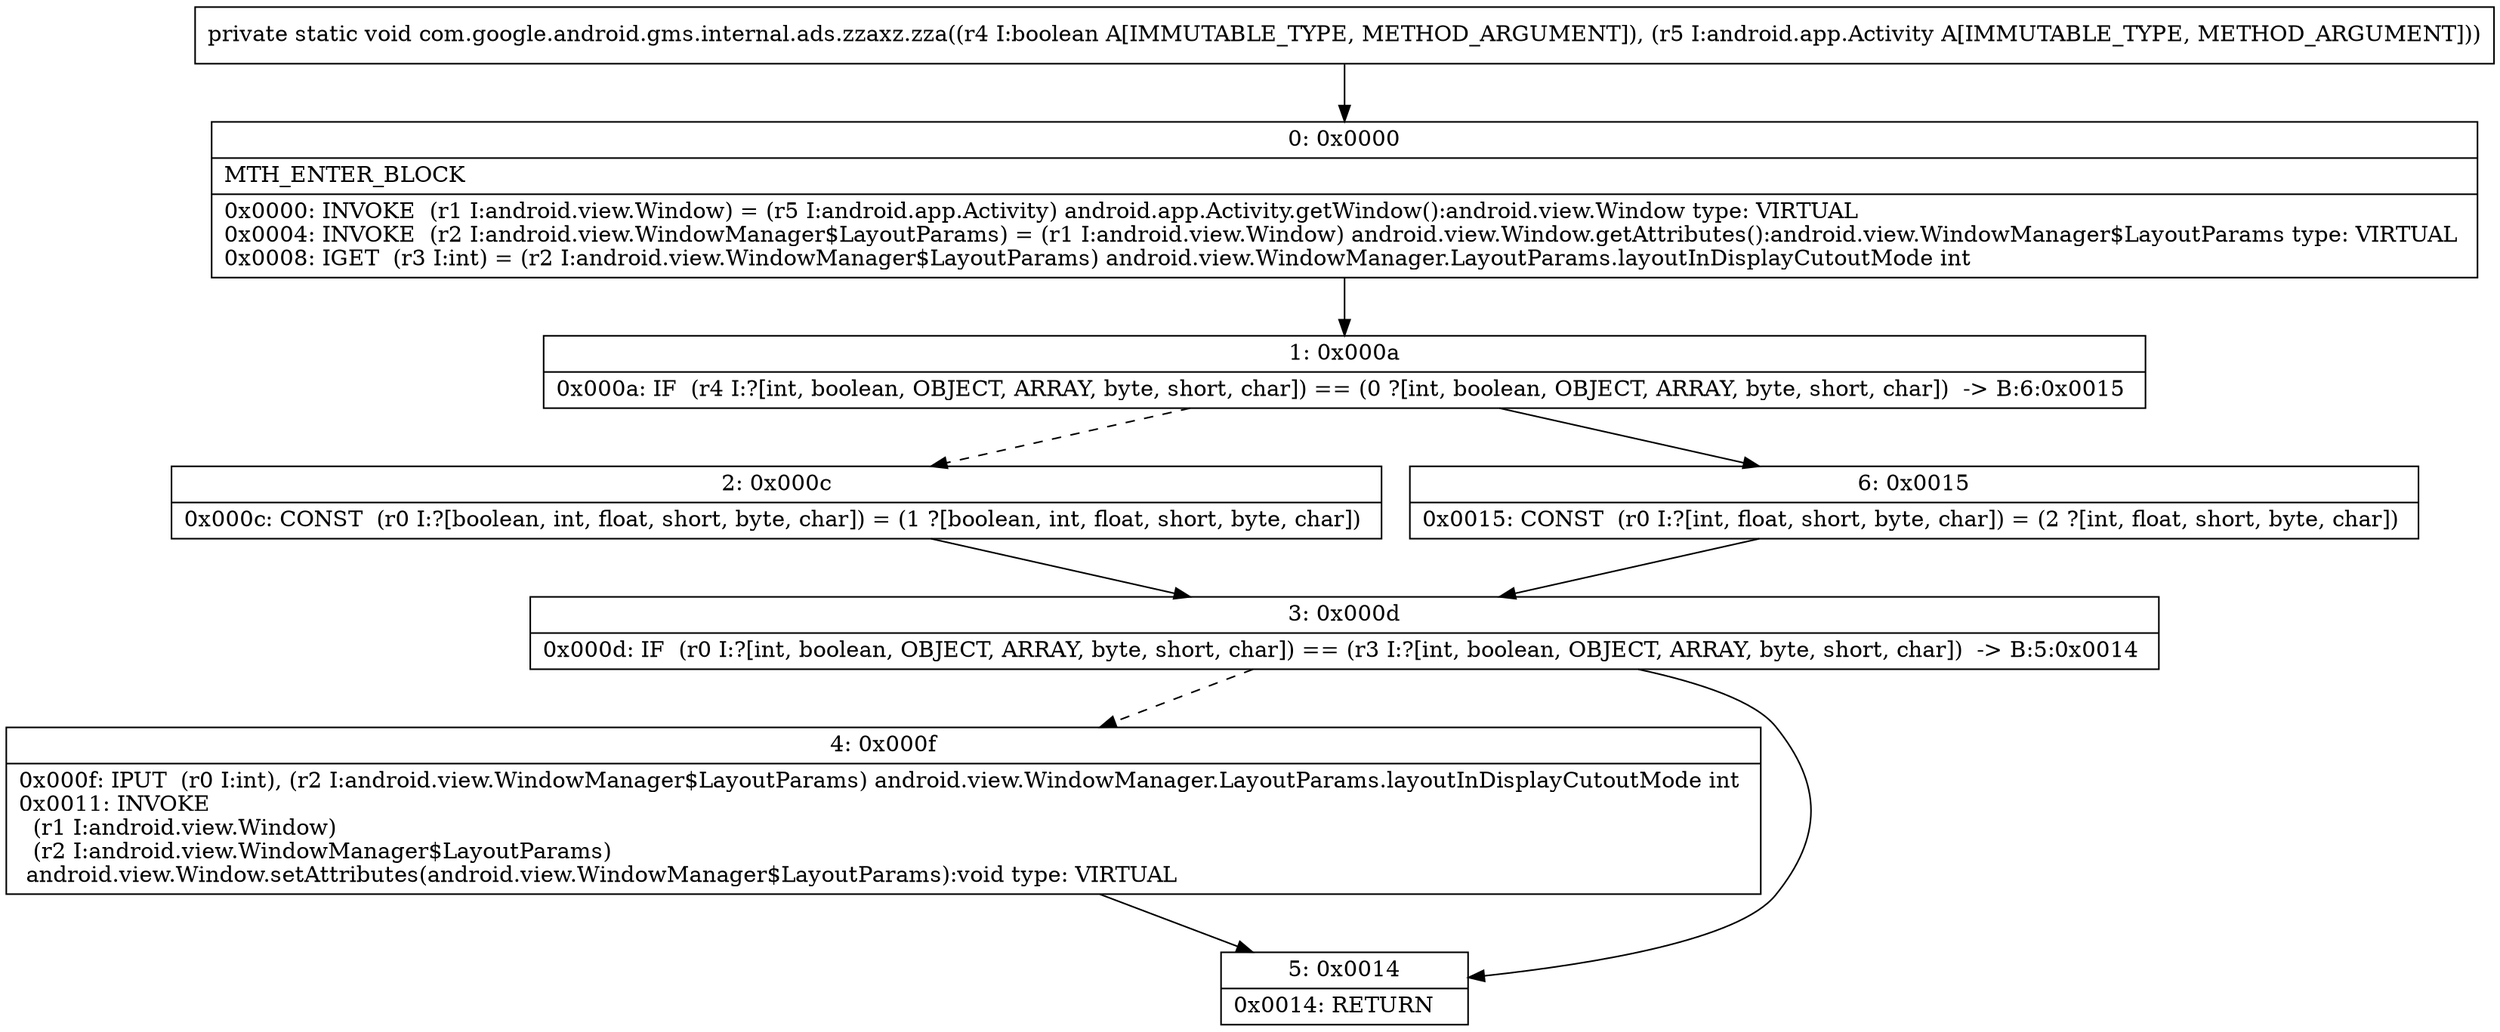 digraph "CFG forcom.google.android.gms.internal.ads.zzaxz.zza(ZLandroid\/app\/Activity;)V" {
Node_0 [shape=record,label="{0\:\ 0x0000|MTH_ENTER_BLOCK\l|0x0000: INVOKE  (r1 I:android.view.Window) = (r5 I:android.app.Activity) android.app.Activity.getWindow():android.view.Window type: VIRTUAL \l0x0004: INVOKE  (r2 I:android.view.WindowManager$LayoutParams) = (r1 I:android.view.Window) android.view.Window.getAttributes():android.view.WindowManager$LayoutParams type: VIRTUAL \l0x0008: IGET  (r3 I:int) = (r2 I:android.view.WindowManager$LayoutParams) android.view.WindowManager.LayoutParams.layoutInDisplayCutoutMode int \l}"];
Node_1 [shape=record,label="{1\:\ 0x000a|0x000a: IF  (r4 I:?[int, boolean, OBJECT, ARRAY, byte, short, char]) == (0 ?[int, boolean, OBJECT, ARRAY, byte, short, char])  \-\> B:6:0x0015 \l}"];
Node_2 [shape=record,label="{2\:\ 0x000c|0x000c: CONST  (r0 I:?[boolean, int, float, short, byte, char]) = (1 ?[boolean, int, float, short, byte, char]) \l}"];
Node_3 [shape=record,label="{3\:\ 0x000d|0x000d: IF  (r0 I:?[int, boolean, OBJECT, ARRAY, byte, short, char]) == (r3 I:?[int, boolean, OBJECT, ARRAY, byte, short, char])  \-\> B:5:0x0014 \l}"];
Node_4 [shape=record,label="{4\:\ 0x000f|0x000f: IPUT  (r0 I:int), (r2 I:android.view.WindowManager$LayoutParams) android.view.WindowManager.LayoutParams.layoutInDisplayCutoutMode int \l0x0011: INVOKE  \l  (r1 I:android.view.Window)\l  (r2 I:android.view.WindowManager$LayoutParams)\l android.view.Window.setAttributes(android.view.WindowManager$LayoutParams):void type: VIRTUAL \l}"];
Node_5 [shape=record,label="{5\:\ 0x0014|0x0014: RETURN   \l}"];
Node_6 [shape=record,label="{6\:\ 0x0015|0x0015: CONST  (r0 I:?[int, float, short, byte, char]) = (2 ?[int, float, short, byte, char]) \l}"];
MethodNode[shape=record,label="{private static void com.google.android.gms.internal.ads.zzaxz.zza((r4 I:boolean A[IMMUTABLE_TYPE, METHOD_ARGUMENT]), (r5 I:android.app.Activity A[IMMUTABLE_TYPE, METHOD_ARGUMENT])) }"];
MethodNode -> Node_0;
Node_0 -> Node_1;
Node_1 -> Node_2[style=dashed];
Node_1 -> Node_6;
Node_2 -> Node_3;
Node_3 -> Node_4[style=dashed];
Node_3 -> Node_5;
Node_4 -> Node_5;
Node_6 -> Node_3;
}

